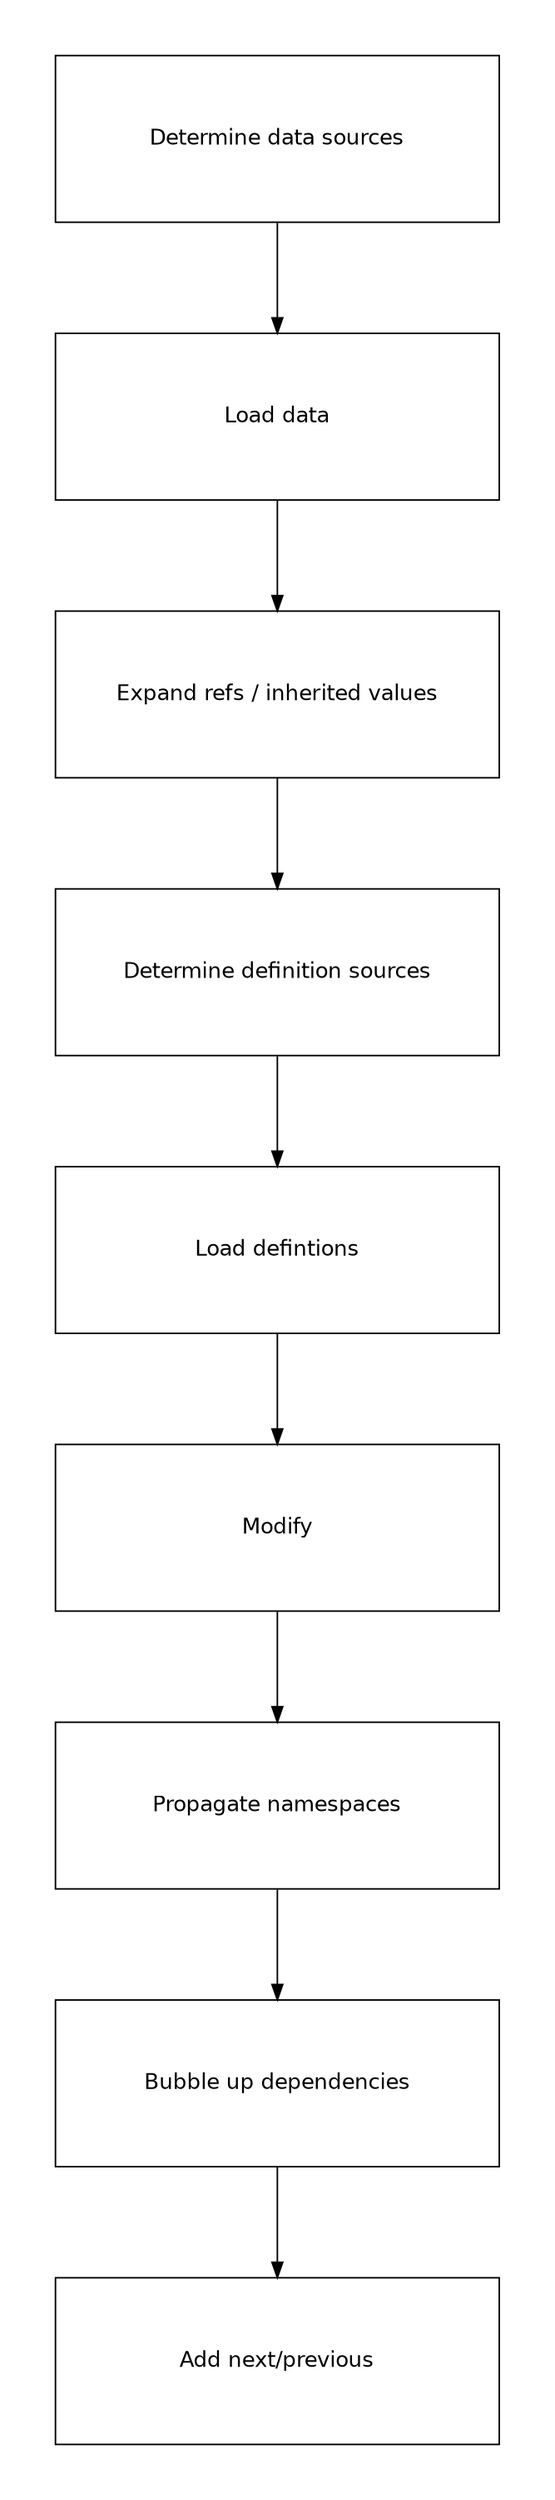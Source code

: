 digraph {
  newrank=true
  size = "40,20"
  graph [pad="0.5", ranksep="1", nodesep="1"]
  node [fontname = "helvetica", width=4, height=1.5]

  node [shape = box, fillcolor = white, fontcolor=black, width=4];
  findData [label = "Determine data sources"]
  loadData [label = "Load data"]
  expandRefs [label = "Expand refs / inherited values"]
  findDefs [label = "Determine definition sources"]
  loadDefs [label = "Load defintions"]
  modifyData [label = "Modify"]
  propagateNamespaces [label = "Propagate namespaces"]
  bubbleDepends [label = "Bubble up dependencies"]
  addFlow [label = "Add next/previous"]

  node [shape = diamond, style = filled, fillcolor = gray90, fontcolor=black, width=1.5];

  findData -> loadData -> expandRefs -> findDefs -> loadDefs -> modifyData -> propagateNamespaces -> bubbleDepends -> addFlow;

}
